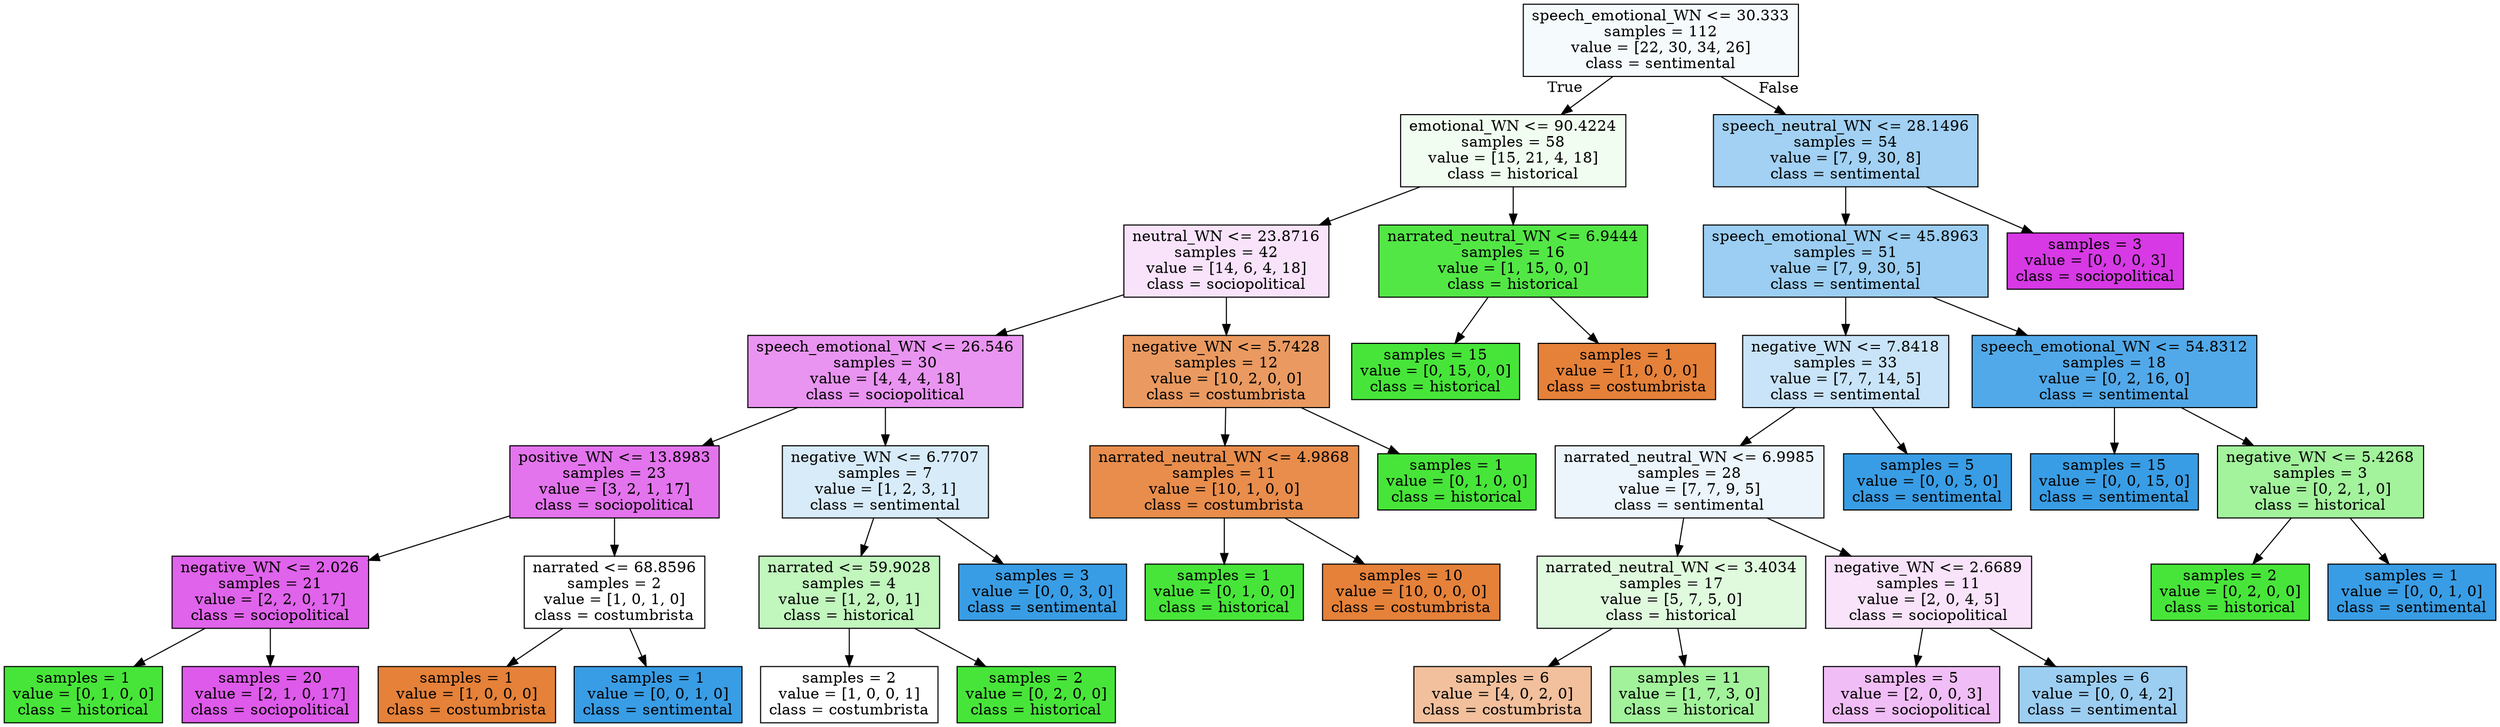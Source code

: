 digraph Tree {
node [shape=box, style="filled", color="black"] ;
0 [label="speech_emotional_WN <= 30.333\nsamples = 112\nvalue = [22, 30, 34, 26]\nclass = sentimental", fillcolor="#399de50c"] ;
1 [label="emotional_WN <= 90.4224\nsamples = 58\nvalue = [15, 21, 4, 18]\nclass = historical", fillcolor="#47e53913"] ;
0 -> 1 [labeldistance=2.5, labelangle=45, headlabel="True"] ;
2 [label="neutral_WN <= 23.8716\nsamples = 42\nvalue = [14, 6, 4, 18]\nclass = sociopolitical", fillcolor="#d739e524"] ;
1 -> 2 ;
3 [label="speech_emotional_WN <= 26.546\nsamples = 30\nvalue = [4, 4, 4, 18]\nclass = sociopolitical", fillcolor="#d739e589"] ;
2 -> 3 ;
4 [label="positive_WN <= 13.8983\nsamples = 23\nvalue = [3, 2, 1, 17]\nclass = sociopolitical", fillcolor="#d739e5b2"] ;
3 -> 4 ;
5 [label="negative_WN <= 2.026\nsamples = 21\nvalue = [2, 2, 0, 17]\nclass = sociopolitical", fillcolor="#d739e5c9"] ;
4 -> 5 ;
6 [label="samples = 1\nvalue = [0, 1, 0, 0]\nclass = historical", fillcolor="#47e539ff"] ;
5 -> 6 ;
7 [label="samples = 20\nvalue = [2, 1, 0, 17]\nclass = sociopolitical", fillcolor="#d739e5d4"] ;
5 -> 7 ;
8 [label="narrated <= 68.8596\nsamples = 2\nvalue = [1, 0, 1, 0]\nclass = costumbrista", fillcolor="#e5813900"] ;
4 -> 8 ;
9 [label="samples = 1\nvalue = [1, 0, 0, 0]\nclass = costumbrista", fillcolor="#e58139ff"] ;
8 -> 9 ;
10 [label="samples = 1\nvalue = [0, 0, 1, 0]\nclass = sentimental", fillcolor="#399de5ff"] ;
8 -> 10 ;
11 [label="negative_WN <= 6.7707\nsamples = 7\nvalue = [1, 2, 3, 1]\nclass = sentimental", fillcolor="#399de533"] ;
3 -> 11 ;
12 [label="narrated <= 59.9028\nsamples = 4\nvalue = [1, 2, 0, 1]\nclass = historical", fillcolor="#47e53955"] ;
11 -> 12 ;
13 [label="samples = 2\nvalue = [1, 0, 0, 1]\nclass = costumbrista", fillcolor="#e5813900"] ;
12 -> 13 ;
14 [label="samples = 2\nvalue = [0, 2, 0, 0]\nclass = historical", fillcolor="#47e539ff"] ;
12 -> 14 ;
15 [label="samples = 3\nvalue = [0, 0, 3, 0]\nclass = sentimental", fillcolor="#399de5ff"] ;
11 -> 15 ;
16 [label="negative_WN <= 5.7428\nsamples = 12\nvalue = [10, 2, 0, 0]\nclass = costumbrista", fillcolor="#e58139cc"] ;
2 -> 16 ;
17 [label="narrated_neutral_WN <= 4.9868\nsamples = 11\nvalue = [10, 1, 0, 0]\nclass = costumbrista", fillcolor="#e58139e6"] ;
16 -> 17 ;
18 [label="samples = 1\nvalue = [0, 1, 0, 0]\nclass = historical", fillcolor="#47e539ff"] ;
17 -> 18 ;
19 [label="samples = 10\nvalue = [10, 0, 0, 0]\nclass = costumbrista", fillcolor="#e58139ff"] ;
17 -> 19 ;
20 [label="samples = 1\nvalue = [0, 1, 0, 0]\nclass = historical", fillcolor="#47e539ff"] ;
16 -> 20 ;
21 [label="narrated_neutral_WN <= 6.9444\nsamples = 16\nvalue = [1, 15, 0, 0]\nclass = historical", fillcolor="#47e539ee"] ;
1 -> 21 ;
22 [label="samples = 15\nvalue = [0, 15, 0, 0]\nclass = historical", fillcolor="#47e539ff"] ;
21 -> 22 ;
23 [label="samples = 1\nvalue = [1, 0, 0, 0]\nclass = costumbrista", fillcolor="#e58139ff"] ;
21 -> 23 ;
24 [label="speech_neutral_WN <= 28.1496\nsamples = 54\nvalue = [7, 9, 30, 8]\nclass = sentimental", fillcolor="#399de577"] ;
0 -> 24 [labeldistance=2.5, labelangle=-45, headlabel="False"] ;
25 [label="speech_emotional_WN <= 45.8963\nsamples = 51\nvalue = [7, 9, 30, 5]\nclass = sentimental", fillcolor="#399de580"] ;
24 -> 25 ;
26 [label="negative_WN <= 7.8418\nsamples = 33\nvalue = [7, 7, 14, 5]\nclass = sentimental", fillcolor="#399de545"] ;
25 -> 26 ;
27 [label="narrated_neutral_WN <= 6.9985\nsamples = 28\nvalue = [7, 7, 9, 5]\nclass = sentimental", fillcolor="#399de518"] ;
26 -> 27 ;
28 [label="narrated_neutral_WN <= 3.4034\nsamples = 17\nvalue = [5, 7, 5, 0]\nclass = historical", fillcolor="#47e5392a"] ;
27 -> 28 ;
29 [label="samples = 6\nvalue = [4, 0, 2, 0]\nclass = costumbrista", fillcolor="#e581397f"] ;
28 -> 29 ;
30 [label="samples = 11\nvalue = [1, 7, 3, 0]\nclass = historical", fillcolor="#47e53980"] ;
28 -> 30 ;
31 [label="negative_WN <= 2.6689\nsamples = 11\nvalue = [2, 0, 4, 5]\nclass = sociopolitical", fillcolor="#d739e524"] ;
27 -> 31 ;
32 [label="samples = 5\nvalue = [2, 0, 0, 3]\nclass = sociopolitical", fillcolor="#d739e555"] ;
31 -> 32 ;
33 [label="samples = 6\nvalue = [0, 0, 4, 2]\nclass = sentimental", fillcolor="#399de57f"] ;
31 -> 33 ;
34 [label="samples = 5\nvalue = [0, 0, 5, 0]\nclass = sentimental", fillcolor="#399de5ff"] ;
26 -> 34 ;
35 [label="speech_emotional_WN <= 54.8312\nsamples = 18\nvalue = [0, 2, 16, 0]\nclass = sentimental", fillcolor="#399de5df"] ;
25 -> 35 ;
36 [label="samples = 15\nvalue = [0, 0, 15, 0]\nclass = sentimental", fillcolor="#399de5ff"] ;
35 -> 36 ;
37 [label="negative_WN <= 5.4268\nsamples = 3\nvalue = [0, 2, 1, 0]\nclass = historical", fillcolor="#47e5397f"] ;
35 -> 37 ;
38 [label="samples = 2\nvalue = [0, 2, 0, 0]\nclass = historical", fillcolor="#47e539ff"] ;
37 -> 38 ;
39 [label="samples = 1\nvalue = [0, 0, 1, 0]\nclass = sentimental", fillcolor="#399de5ff"] ;
37 -> 39 ;
40 [label="samples = 3\nvalue = [0, 0, 0, 3]\nclass = sociopolitical", fillcolor="#d739e5ff"] ;
24 -> 40 ;
}